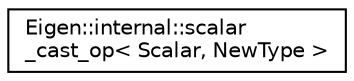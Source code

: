 digraph "Graphical Class Hierarchy"
{
  edge [fontname="Helvetica",fontsize="10",labelfontname="Helvetica",labelfontsize="10"];
  node [fontname="Helvetica",fontsize="10",shape=record];
  rankdir="LR";
  Node1 [label="Eigen::internal::scalar\l_cast_op\< Scalar, NewType \>",height=0.2,width=0.4,color="black", fillcolor="white", style="filled",URL="$struct_eigen_1_1internal_1_1scalar__cast__op.html"];
}
